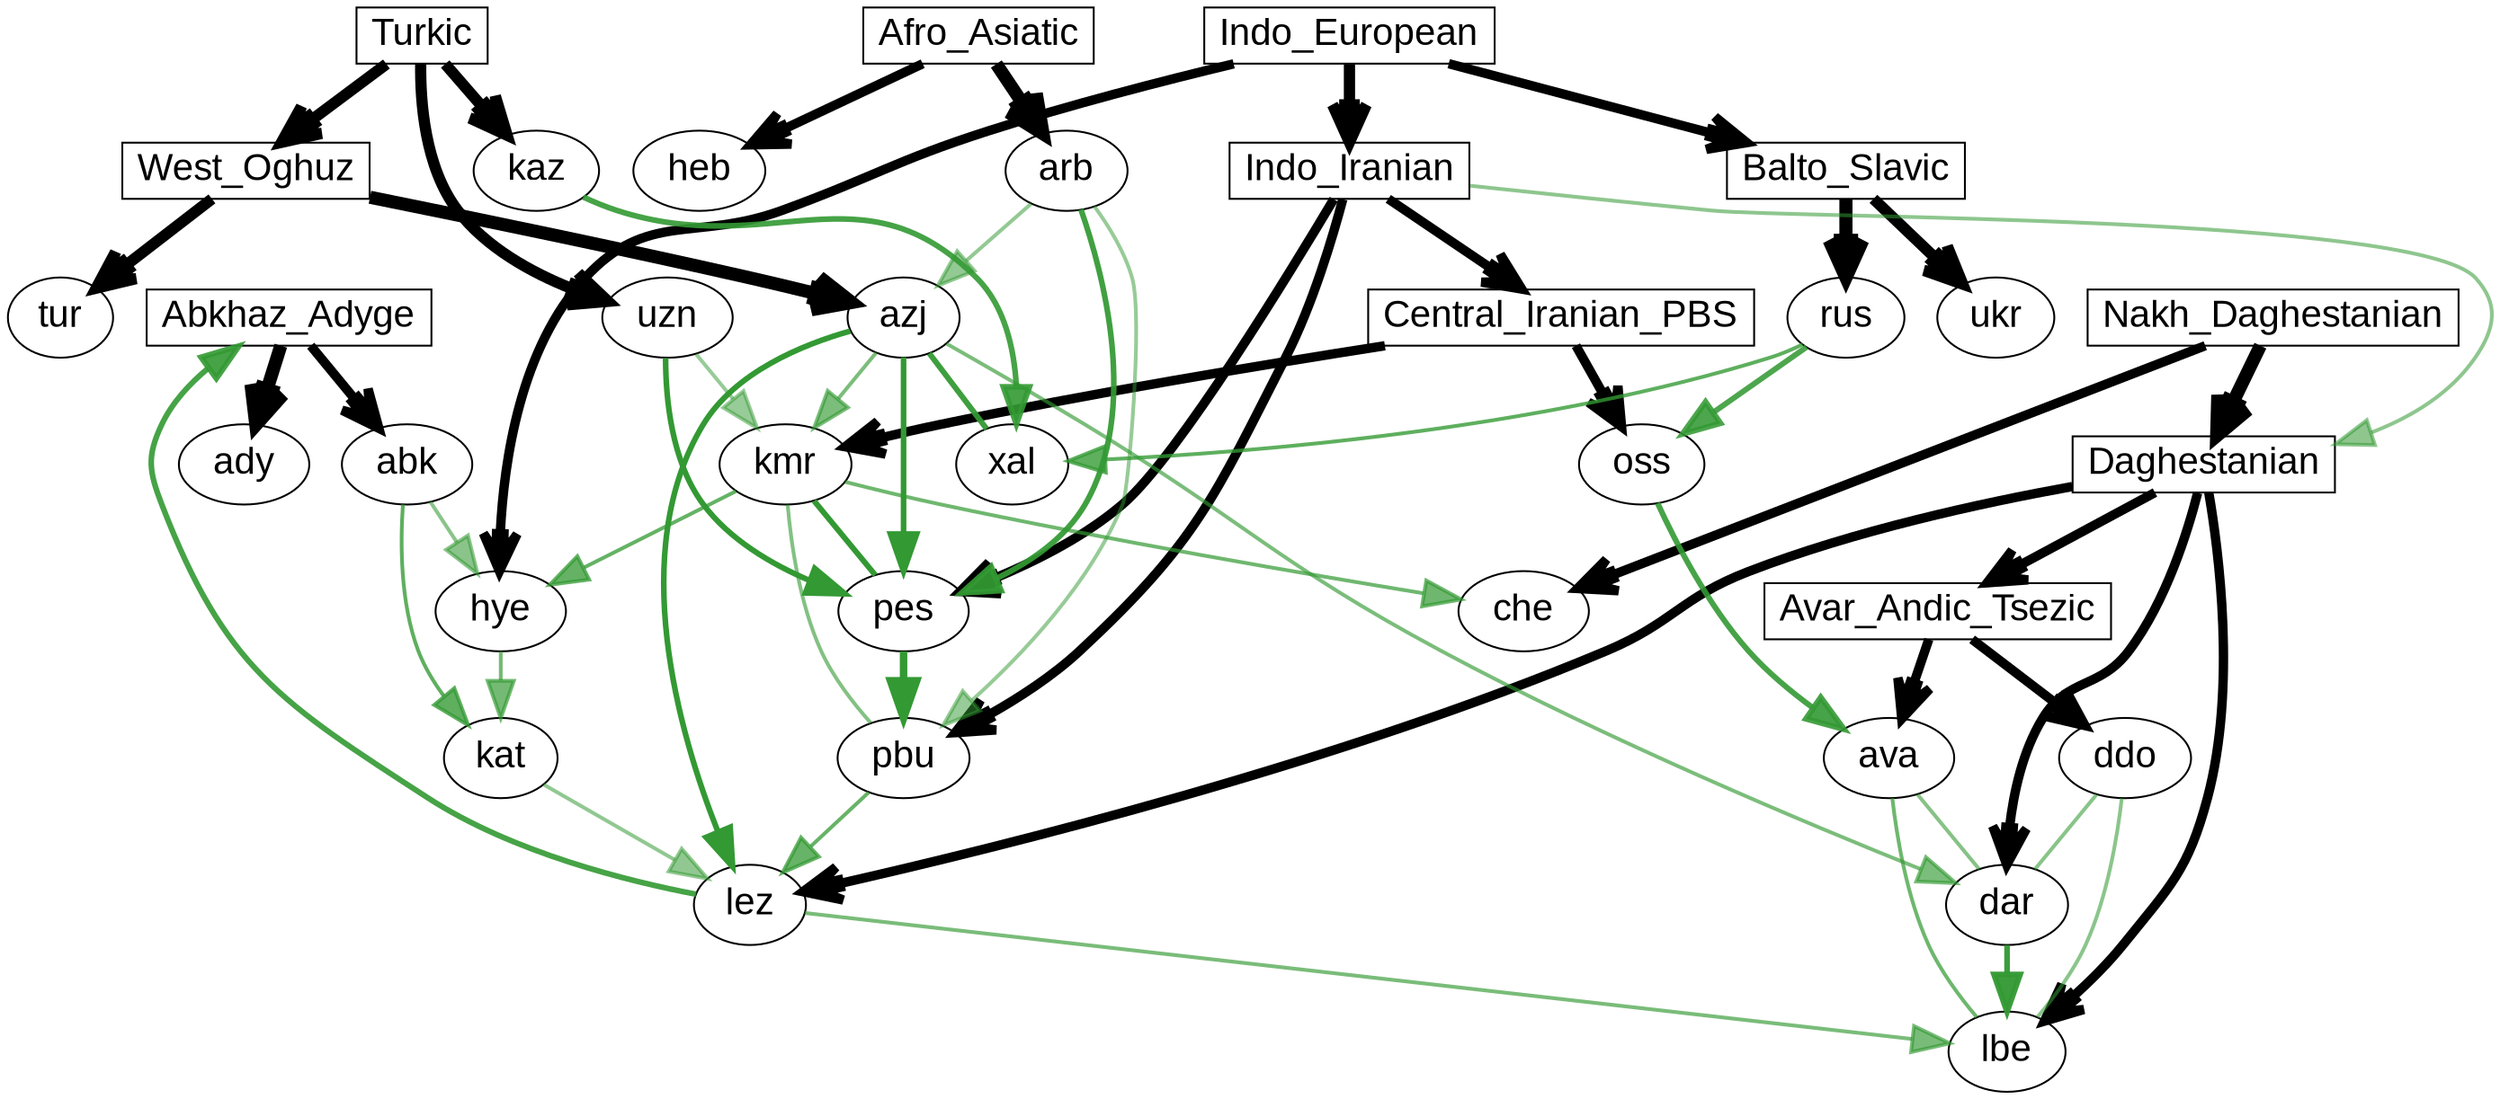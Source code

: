digraph LanguageGraph
{
  splines=true;
  node [ fontname=Arial, fontcolor=black, fontsize=20];
  Abkhaz_Adyge [pos="2880.0,2200.0", shape=box, width="0.1", height="0.05"];
  Afro_Asiatic [pos="2900.0,1500.0", shape=box, width="0.1", height="0.05"];
  Avar_Andic_Tsezic [pos="3420.0,2170.0", shape=box, width="0.1", height="0.05"]; 
  Balto_Slavic [pos="2800.0,2400.0", shape=box, width="0.1", height="0.05"];
  Central_Iranian_PBS [pos="3700.0,2000.0", shape=box, width="0.1", height="0.05"];
  Daghestanian [pos="3650.0,2100.0", shape=box, width="0.1", height="0.05"];
  Indo_European [pos="2830.0,2320.0", shape=box, width="0.1", height="0.05"];
  Indo_Iranian [pos="3900.0,2450.0", shape=box, width="0.1", height="0.05"];
  Nakh_Daghestanian [pos="3400.0,2300.0", shape=box, width="0.1", height="0.05"];
  Turkic [pos="3950.0,2010.0", shape=box, width="0.1", height="0.05"];
  West_Oghuz [pos="3650.0,1800.0", shape=box, width="0.1", height="0.05"];
  abk [pos="3020.0,2130.0", width="0.1", height="0.05"];
  ady [pos="3030.0,2261.5", width="0.1", height="0.05"];
  arb [pos="3300.0,1550.0", width="0.1", height="0.05"];
  ava [pos="3300.0,2100.0", width="0.1", height="0.05"];
  azj [pos="3500.0,1900.0", width="0.1", height="0.05"];
  che [pos="3300.0,2210.0", width="0.1", height="0.05"];
  dar [pos="3470.0,2120.0", width="0.1", height="0.05"];
  ddo [pos="3287.5,2030.0", width="0.1", height="0.05"];
  heb [pos="2741.5,1575.0", width="0.1", height="0.05"];
  hye [pos="3200.0,2020.0", width="0.1", height="0.05"];
  kat [pos="3170.0,2100.0", width="0.1", height="0.05"];
  kaz [pos="4400.0,2450.0", width="0.1", height="0.05"];
  kmr [pos="3100.0,1950.0", width="0.1", height="0.05"];
  lbe [pos="3400.0,2070.0", width="0.1", height="0.05"];
  lez [pos="3391.5,2010.0", width="0.1", height="0.05"];
  oss [pos="3190.0,2170.0", width="0.1", height="0.05"];
  pbu [pos="4350.0,1650.0", width="0.1", height="0.05"];
  pes [pos="3700.0,1630.0", width="0.1", height="0.05"];
  rus [pos="3000.0,2500.0", width="0.1", height="0.05"];
  tur [pos="2750.0,1950.0", width="0.1", height="0.05"];
  ukr [pos="2750.0,2500.0", width="0.1", height="0.05"];
  uzn [pos="4400.0,1900.0", width="0.1", height="0.05"];
  xal [pos="3540.0,2370.0", width="0.1", height="0.05"];
subgraph undirected
{
  edge [dir=none];
}
subgraph bidirected
{
  edge [dir=none];
  kmr -> pbu [color="#3399339b",penwidth="2"];
  kmr -> pes [color="#339933ff",penwidth="3"];
  ava -> dar [color="#33993397",penwidth="2"];
  ava -> lbe [color="#339933b5",penwidth="2"];
  ddo -> dar [color="#33993393",penwidth="2"];
  ddo -> lbe [color="#33993390",penwidth="2"];
  azj -> xal [color="#339933f1",penwidth="3"];
}
subgraph directed
{
  edge [arrowsize=2];
  lez -> Abkhaz_Adyge [color="#339933e7",penwidth="3"];
  abk -> hye [color="#33993392",penwidth="2"];
  abk -> kat [color="#339933c7",penwidth="2"];
  arb -> pbu [color="#33993381",penwidth="2"];
  arb -> pes [color="#339933ee",penwidth="3"];
  arb -> azj [color="#33993386",penwidth="2"];
  rus -> oss [color="#339933de",penwidth="3"];
  rus -> xal [color="#339933c9",penwidth="2"];
  Indo_Iranian -> Daghestanian [color="#3399338d",penwidth="2"];
  kmr -> hye [color="#339933c0",penwidth="2"];
  kmr -> che [color="#339933b4",penwidth="2"];
  azj -> kmr [color="#339933a4",penwidth="2"];
  uzn -> kmr [color="#33993381",penwidth="2"];
  oss -> ava [color="#339933e6",penwidth="3"];
  pes -> pbu [color="#339933ff",penwidth="4"];
  pbu -> lez [color="#339933bd",penwidth="2"];
  azj -> pes [color="#339933ff",penwidth="3"];
  uzn -> pes [color="#339933ff",penwidth="3"];
  hye -> kat [color="#339933ad",penwidth="2"];
  dar -> lbe [color="#339933f5",penwidth="3"];
  azj -> dar [color="#339933a5",penwidth="2"];
  lez -> lbe [color="#339933a7",penwidth="2"];
  azj -> lez [color="#339933ff",penwidth="3"];
  kat -> lez [color="#33993389",penwidth="2"];
  kaz -> xal [color="#339933e7",penwidth="3"];
}
subgraph directedPreset
{
  edge [arrowsize=2];
  Abkhaz_Adyge -> abk [color="#000000ff",arrowhead="vee",penwidth="5"];
  Abkhaz_Adyge -> ady [color="#000000ff",arrowhead="vee",penwidth="7"];
  Afro_Asiatic -> arb [color="#000000ff",arrowhead="vee",penwidth="7"];
  Afro_Asiatic -> heb [color="#000000ff",arrowhead="vee",penwidth="5"];
  Indo_European -> Balto_Slavic [color="#000000ff",arrowhead="vee",penwidth="5"];
  Indo_European -> Indo_Iranian [color="#000000ff",arrowhead="vee",penwidth="6"];
  Indo_European -> hye [color="#000000ff",arrowhead="vee",penwidth="5"];
  Balto_Slavic -> rus [color="#000000ff",arrowhead="vee",penwidth="7"];
  Balto_Slavic -> ukr [color="#000000ff",arrowhead="vee",penwidth="6"];
  Indo_Iranian -> Central_Iranian_PBS [color="#000000ff",arrowhead="vee",penwidth="5"];
  Indo_Iranian -> pbu [color="#000000ff",arrowhead="vee",penwidth="5"];
  Indo_Iranian -> pes [color="#000000ff",arrowhead="vee",penwidth="5"];
  Central_Iranian_PBS -> kmr [color="#000000ff",arrowhead="vee",penwidth="5"];
  Central_Iranian_PBS -> oss [color="#000000ff",arrowhead="vee",penwidth="5"];
  Nakh_Daghestanian -> Daghestanian [color="#000000ff",arrowhead="vee",penwidth="7"];
  Nakh_Daghestanian -> che [color="#000000ff",arrowhead="vee",penwidth="5"];
  Daghestanian -> Avar_Andic_Tsezic [color="#000000ff",arrowhead="vee",penwidth="5"];
  Daghestanian -> dar [color="#000000ff",arrowhead="vee",penwidth="5"];
  Daghestanian -> lbe [color="#000000ff",arrowhead="vee",penwidth="5"];
  Daghestanian -> lez [color="#000000ff",arrowhead="vee",penwidth="5"];
  Avar_Andic_Tsezic -> ava [color="#000000ff",arrowhead="vee",penwidth="5"];
  Avar_Andic_Tsezic -> ddo [color="#000000ff",arrowhead="vee",penwidth="5"];
  Turkic -> West_Oghuz [color="#000000ff",arrowhead="vee",penwidth="6"];
  Turkic -> kaz [color="#000000ff",arrowhead="vee",penwidth="6"];
  Turkic -> uzn [color="#000000ff",arrowhead="vee",penwidth="6"];
  West_Oghuz -> azj [color="#000000ff",arrowhead="vee",penwidth="7"];
  West_Oghuz -> tur [color="#000000ff",arrowhead="vee",penwidth="6"];
}
}
